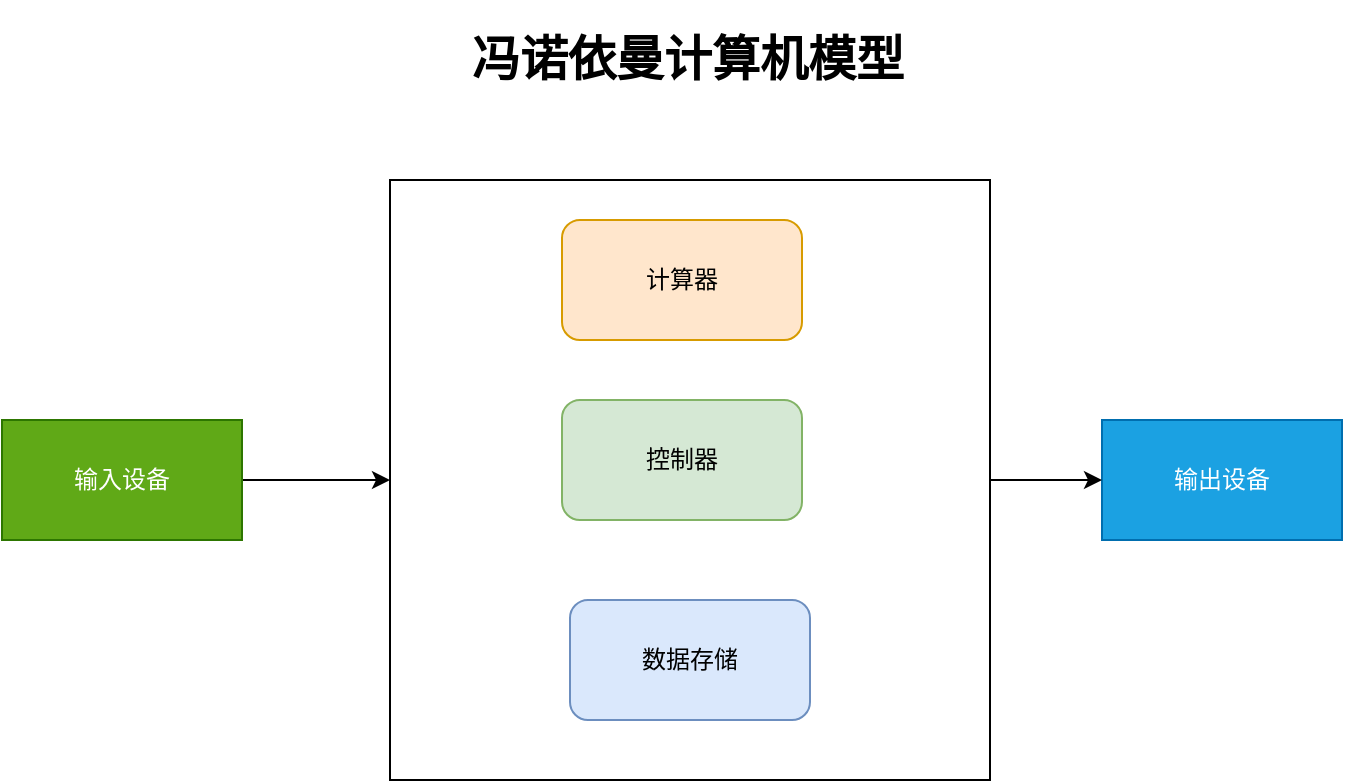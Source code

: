 <mxfile version="14.9.2" type="github">
  <diagram id="t_GZdr5Ij-cKqC2EdJUr" name="Page-1">
    <mxGraphModel dx="946" dy="614" grid="1" gridSize="10" guides="1" tooltips="1" connect="1" arrows="1" fold="1" page="1" pageScale="1" pageWidth="827" pageHeight="1169" math="0" shadow="0">
      <root>
        <mxCell id="0" />
        <mxCell id="1" parent="0" />
        <mxCell id="ojWQmabh56fRykDwNNOG-7" value="" style="edgeStyle=orthogonalEdgeStyle;rounded=0;orthogonalLoop=1;jettySize=auto;html=1;" edge="1" parent="1" source="ojWQmabh56fRykDwNNOG-1" target="ojWQmabh56fRykDwNNOG-3">
          <mxGeometry relative="1" as="geometry" />
        </mxCell>
        <mxCell id="ojWQmabh56fRykDwNNOG-1" value="输入设备" style="rounded=0;whiteSpace=wrap;html=1;fillColor=#60a917;strokeColor=#2D7600;fontColor=#ffffff;" vertex="1" parent="1">
          <mxGeometry x="70" y="210" width="120" height="60" as="geometry" />
        </mxCell>
        <mxCell id="ojWQmabh56fRykDwNNOG-2" value="输出设备" style="rounded=0;whiteSpace=wrap;html=1;fillColor=#1ba1e2;strokeColor=#006EAF;fontColor=#ffffff;" vertex="1" parent="1">
          <mxGeometry x="620" y="210" width="120" height="60" as="geometry" />
        </mxCell>
        <mxCell id="ojWQmabh56fRykDwNNOG-8" value="" style="edgeStyle=orthogonalEdgeStyle;rounded=0;orthogonalLoop=1;jettySize=auto;html=1;" edge="1" parent="1" source="ojWQmabh56fRykDwNNOG-3" target="ojWQmabh56fRykDwNNOG-2">
          <mxGeometry relative="1" as="geometry" />
        </mxCell>
        <mxCell id="ojWQmabh56fRykDwNNOG-3" value="" style="whiteSpace=wrap;html=1;aspect=fixed;" vertex="1" parent="1">
          <mxGeometry x="264" y="90" width="300" height="300" as="geometry" />
        </mxCell>
        <mxCell id="ojWQmabh56fRykDwNNOG-4" value="计算器" style="rounded=1;whiteSpace=wrap;html=1;fillColor=#ffe6cc;strokeColor=#d79b00;" vertex="1" parent="1">
          <mxGeometry x="350" y="110" width="120" height="60" as="geometry" />
        </mxCell>
        <mxCell id="ojWQmabh56fRykDwNNOG-5" value="控制器" style="rounded=1;whiteSpace=wrap;html=1;fillColor=#d5e8d4;strokeColor=#82b366;" vertex="1" parent="1">
          <mxGeometry x="350" y="200" width="120" height="60" as="geometry" />
        </mxCell>
        <mxCell id="ojWQmabh56fRykDwNNOG-6" value="数据存储" style="rounded=1;whiteSpace=wrap;html=1;fillColor=#dae8fc;strokeColor=#6c8ebf;" vertex="1" parent="1">
          <mxGeometry x="354" y="300" width="120" height="60" as="geometry" />
        </mxCell>
        <mxCell id="ojWQmabh56fRykDwNNOG-9" value="&lt;h1&gt;冯诺依曼计算机模型&lt;/h1&gt;" style="text;html=1;strokeColor=none;fillColor=none;spacing=5;spacingTop=-20;whiteSpace=wrap;overflow=hidden;rounded=0;" vertex="1" parent="1">
          <mxGeometry x="299.5" y="10" width="229" height="120" as="geometry" />
        </mxCell>
      </root>
    </mxGraphModel>
  </diagram>
</mxfile>
